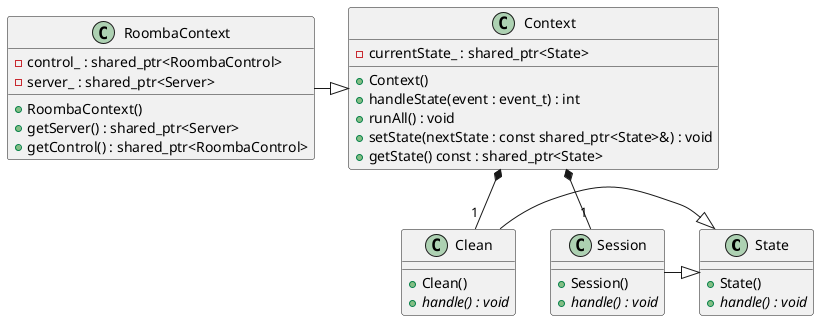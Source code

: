 @startuml
class State {
+ State()
+ <i>handle() : void
}

Clean -|> State
class Clean {
+ Clean()
+ <i>handle() : void
}

Session -|> State
class Session {
+ Session()
+ <i>handle() : void
}

class Context {
+ Context()
+ handleState(event : event_t) : int
+ runAll() : void
+ setState(nextState : const shared_ptr<State>&) : void
+ getState() const : shared_ptr<State>
- currentState_ : shared_ptr<State>
}

RoombaContext -|> Context
class RoombaContext {
+ RoombaContext()
+ getServer() : shared_ptr<Server>
+ getControl() : shared_ptr<RoombaControl>
- control_ : shared_ptr<RoombaControl>
- server_ : shared_ptr<Server>
}

Context *--"1" Clean
Context *--"1" Session
@enduml
